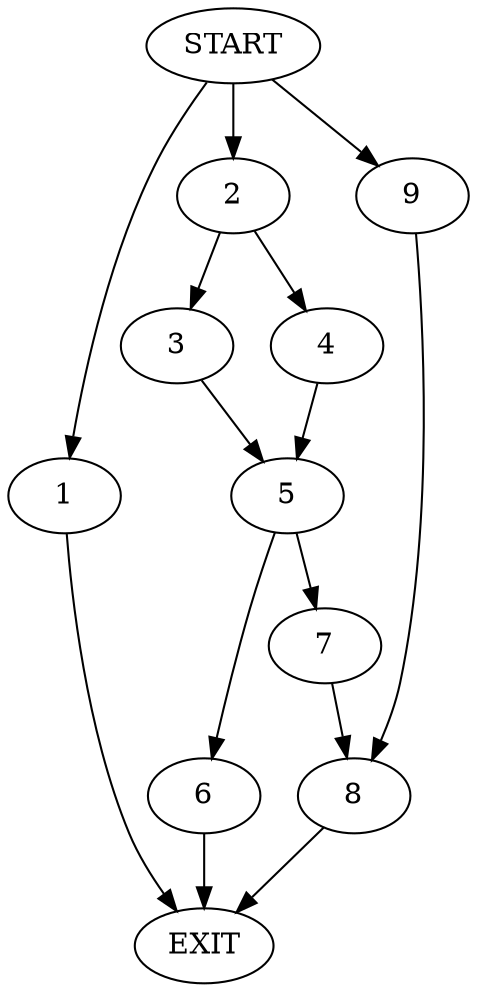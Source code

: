 digraph {
0 [label="START"]
10 [label="EXIT"]
0 -> 1
1 -> 10
0 -> 2
2 -> 3
2 -> 4
4 -> 5
3 -> 5
5 -> 6
5 -> 7
7 -> 8
6 -> 10
8 -> 10
0 -> 9
9 -> 8
}
